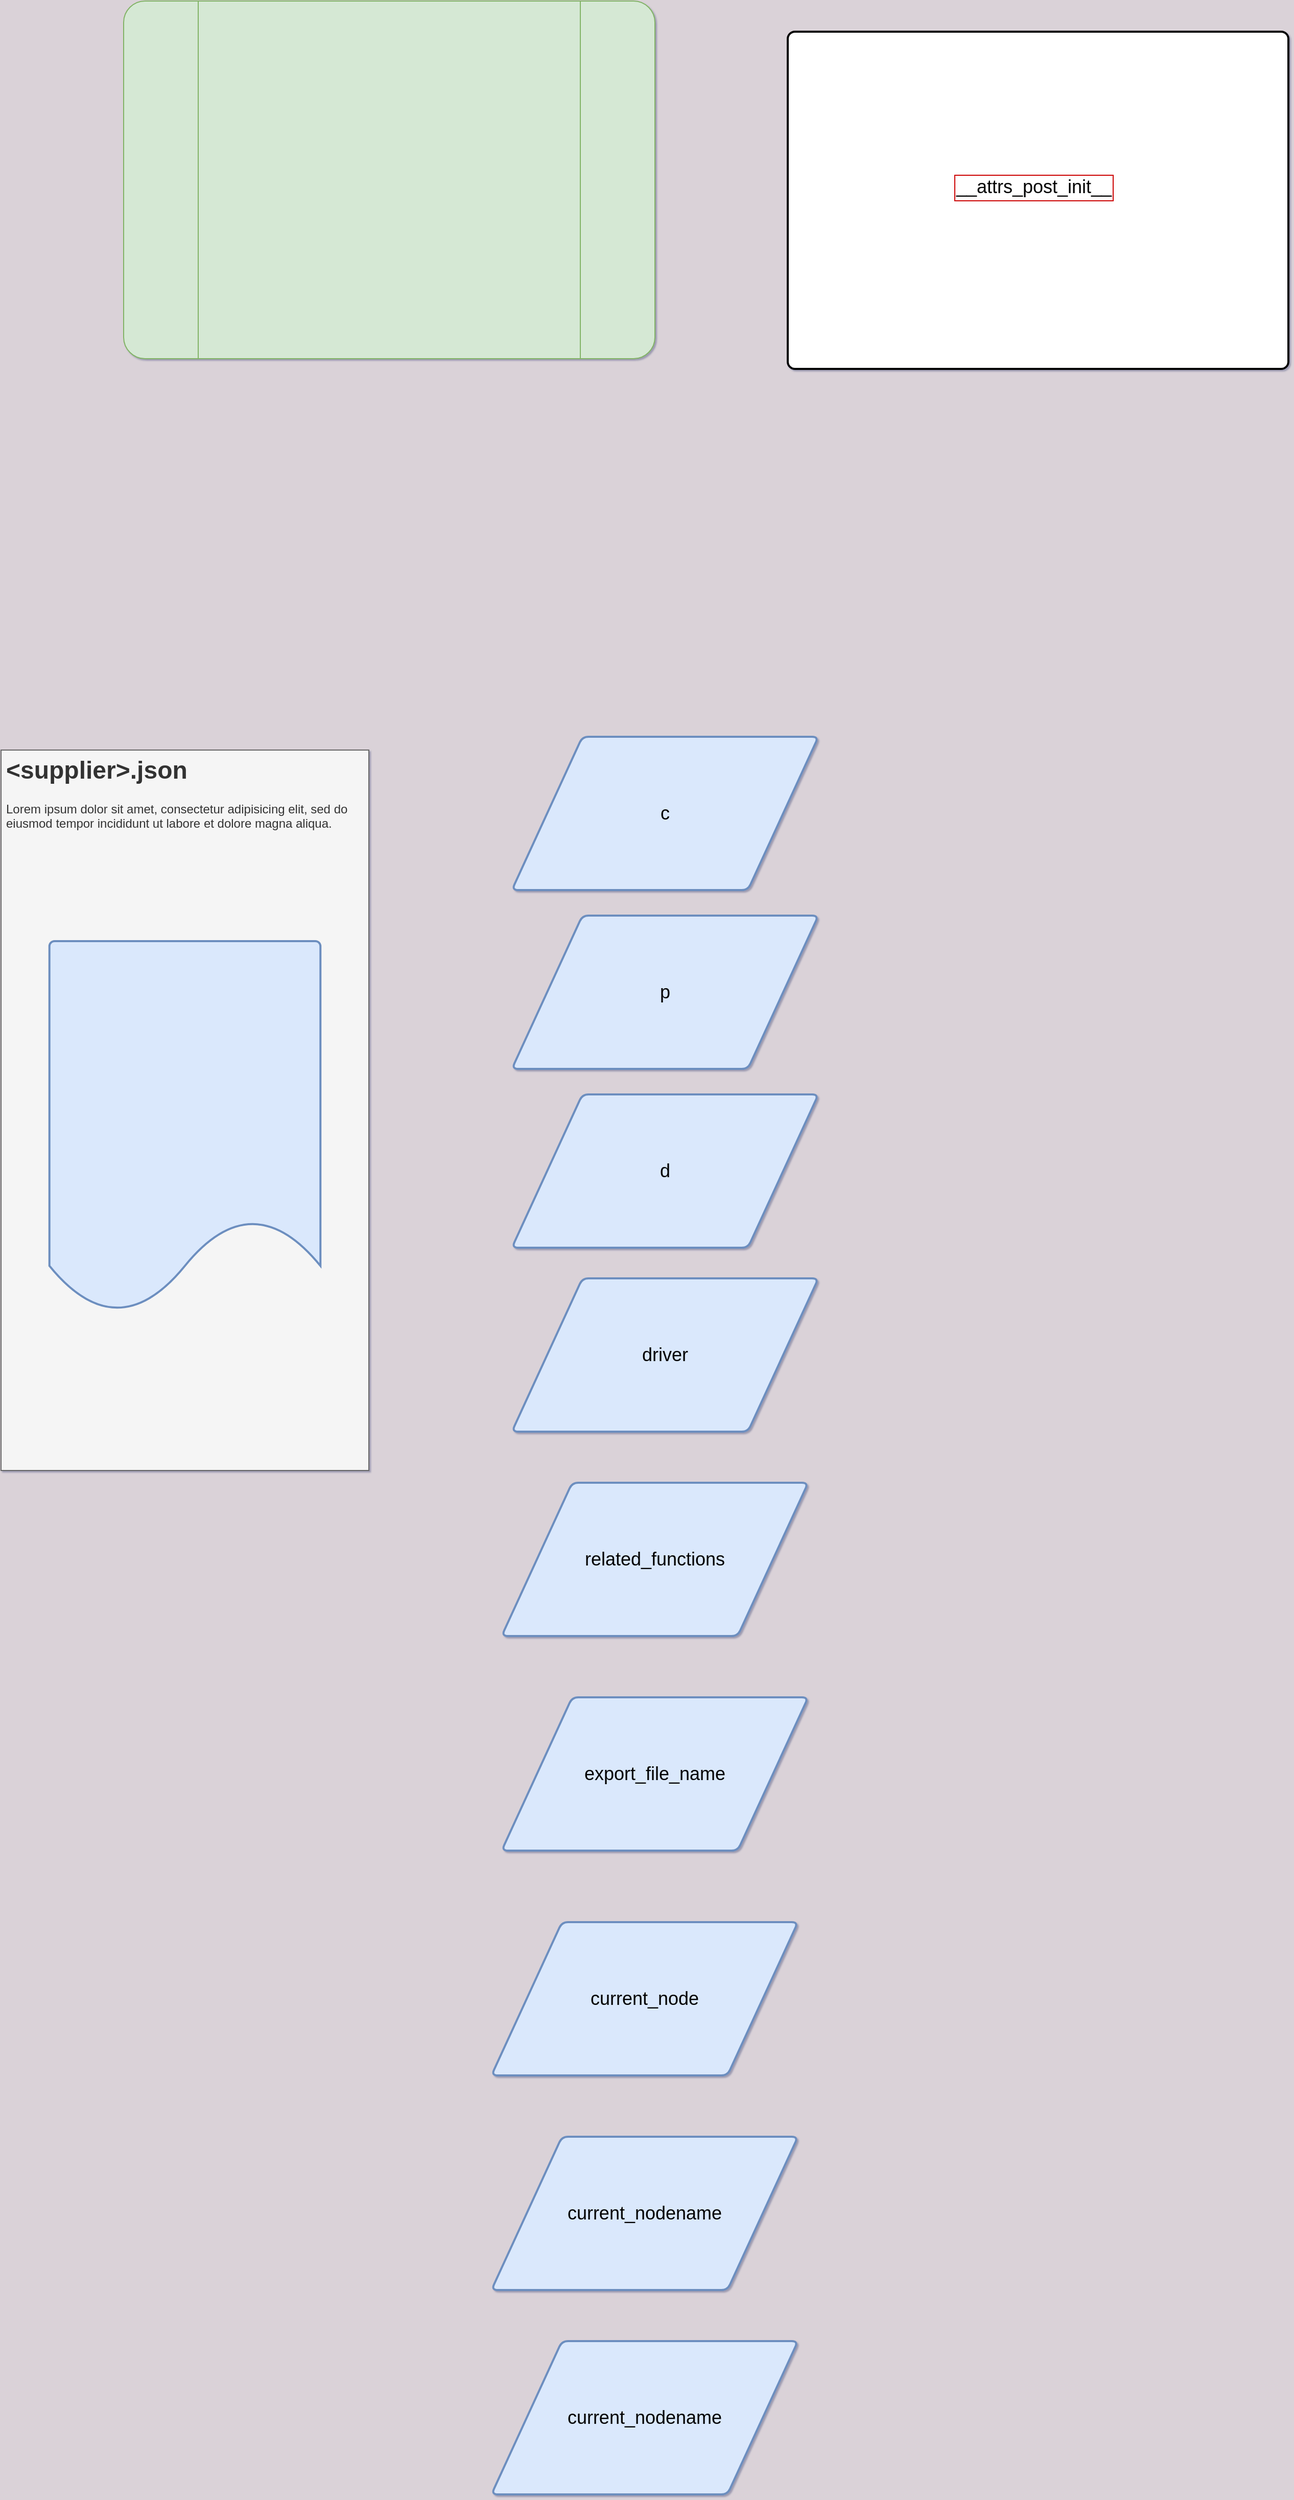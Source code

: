 <mxfile version="20.1.1" type="github" pages="4">
  <diagram name="class Supplier" id="edf60f1a-56cd-e834-aa8a-f176f3a09ee4">
    <mxGraphModel dx="4988" dy="3810" grid="1" gridSize="10" guides="1" tooltips="1" connect="1" arrows="1" fold="1" page="1" pageScale="1" pageWidth="1100" pageHeight="850" background="#DAD2D8" math="0" shadow="1">
      <root>
        <mxCell id="0" />
        <mxCell id="1" parent="0" />
        <mxCell id="ekk3zo_unMke56bc-vDB-21" value="c" style="shape=parallelogram;html=1;strokeWidth=2;perimeter=parallelogramPerimeter;whiteSpace=wrap;rounded=1;arcSize=12;size=0.23;fillColor=#dae8fc;strokeColor=#6c8ebf;shadow=0;aspect=fixed;fontSize=18;" parent="1" vertex="1">
          <mxGeometry x="560" y="60" width="300" height="150" as="geometry" />
        </mxCell>
        <mxCell id="ekk3zo_unMke56bc-vDB-23" value="" style="group" parent="1" vertex="1" connectable="0">
          <mxGeometry x="60" y="73" width="360" height="705" as="geometry" />
        </mxCell>
        <mxCell id="ekk3zo_unMke56bc-vDB-22" value="&lt;h1&gt;&amp;lt;supplier&amp;gt;.json&lt;/h1&gt;&lt;p&gt;Lorem ipsum dolor sit amet, consectetur adipisicing elit, sed do eiusmod tempor incididunt ut labore et dolore magna aliqua.&lt;/p&gt;" style="text;html=1;spacing=5;spacingTop=-20;whiteSpace=wrap;overflow=hidden;rounded=0;sketch=0;fillColor=#f5f5f5;fontColor=#333333;strokeColor=#666666;" parent="ekk3zo_unMke56bc-vDB-23" vertex="1">
          <mxGeometry width="360" height="705" as="geometry" />
        </mxCell>
        <mxCell id="ekk3zo_unMke56bc-vDB-20" value="" style="strokeWidth=2;html=1;shape=mxgraph.flowchart.document2;whiteSpace=wrap;size=0.25;rounded=1;fillColor=#dae8fc;strokeColor=#6c8ebf;" parent="ekk3zo_unMke56bc-vDB-23" vertex="1">
          <mxGeometry x="47.368" y="187.001" width="265.263" height="363.182" as="geometry" />
        </mxCell>
        <mxCell id="ekk3zo_unMke56bc-vDB-29" value="p" style="shape=parallelogram;html=1;strokeWidth=2;perimeter=parallelogramPerimeter;whiteSpace=wrap;rounded=1;arcSize=12;size=0.23;fillColor=#dae8fc;strokeColor=#6c8ebf;fontSize=18;" parent="1" vertex="1">
          <mxGeometry x="560" y="235" width="300" height="150" as="geometry" />
        </mxCell>
        <mxCell id="ekk3zo_unMke56bc-vDB-30" value="d" style="shape=parallelogram;html=1;strokeWidth=2;perimeter=parallelogramPerimeter;whiteSpace=wrap;rounded=1;arcSize=12;size=0.23;fillColor=#dae8fc;strokeColor=#6c8ebf;fontSize=18;" parent="1" vertex="1">
          <mxGeometry x="560" y="410" width="300" height="150" as="geometry" />
        </mxCell>
        <mxCell id="ekk3zo_unMke56bc-vDB-31" value="driver" style="shape=parallelogram;html=1;strokeWidth=2;perimeter=parallelogramPerimeter;whiteSpace=wrap;rounded=1;arcSize=12;size=0.23;fillColor=#dae8fc;strokeColor=#6c8ebf;fontSize=18;" parent="1" vertex="1">
          <mxGeometry x="560" y="590" width="300" height="150" as="geometry" />
        </mxCell>
        <mxCell id="gRubWgJmse4o6Z_lIU4u-2" value="&lt;table&gt;&lt;tbody&gt;&lt;tr&gt;&lt;td&gt;&lt;br&gt;&lt;/td&gt;&lt;td&gt;&lt;br&gt;&lt;/td&gt;&lt;/tr&gt;&lt;tr&gt;&lt;td&gt;&lt;br&gt;&lt;/td&gt;&lt;td&gt;&lt;br&gt;&lt;/td&gt;&lt;/tr&gt;&lt;tr&gt;&lt;td&gt;&lt;br&gt;&lt;/td&gt;&lt;td&gt;&lt;br&gt;&lt;/td&gt;&lt;/tr&gt;&lt;/tbody&gt;&lt;/table&gt;" style="verticalLabelPosition=bottom;verticalAlign=top;html=1;shape=process;whiteSpace=wrap;rounded=1;size=0.14;arcSize=6;fillColor=#d5e8d4;strokeColor=#82b366;fontSize=48;" parent="1" vertex="1">
          <mxGeometry x="180" y="-660" width="520" height="350" as="geometry" />
        </mxCell>
        <mxCell id="gRubWgJmse4o6Z_lIU4u-7" value="related_functions" style="shape=parallelogram;html=1;strokeWidth=2;perimeter=parallelogramPerimeter;whiteSpace=wrap;rounded=1;arcSize=12;size=0.23;fillColor=#dae8fc;strokeColor=#6c8ebf;shadow=0;aspect=fixed;fontSize=18;" parent="1" vertex="1">
          <mxGeometry x="550" y="790" width="300" height="150" as="geometry" />
        </mxCell>
        <mxCell id="gRubWgJmse4o6Z_lIU4u-8" value="export_file_name" style="shape=parallelogram;html=1;strokeWidth=2;perimeter=parallelogramPerimeter;whiteSpace=wrap;rounded=1;arcSize=12;size=0.23;fillColor=#dae8fc;strokeColor=#6c8ebf;shadow=0;aspect=fixed;fontSize=18;" parent="1" vertex="1">
          <mxGeometry x="550" y="1000" width="300" height="150" as="geometry" />
        </mxCell>
        <mxCell id="gRubWgJmse4o6Z_lIU4u-9" value="current_nodename" style="shape=parallelogram;html=1;strokeWidth=2;perimeter=parallelogramPerimeter;whiteSpace=wrap;rounded=1;arcSize=12;size=0.23;fillColor=#dae8fc;strokeColor=#6c8ebf;shadow=0;aspect=fixed;fontSize=18;" parent="1" vertex="1">
          <mxGeometry x="540" y="1430" width="300" height="150" as="geometry" />
        </mxCell>
        <mxCell id="gRubWgJmse4o6Z_lIU4u-10" value="current_nodename" style="shape=parallelogram;html=1;strokeWidth=2;perimeter=parallelogramPerimeter;whiteSpace=wrap;rounded=1;arcSize=12;size=0.23;fillColor=#dae8fc;strokeColor=#6c8ebf;shadow=0;aspect=fixed;fontSize=18;" parent="1" vertex="1">
          <mxGeometry x="540" y="1630" width="300" height="150" as="geometry" />
        </mxCell>
        <mxCell id="gRubWgJmse4o6Z_lIU4u-11" value="current_node" style="shape=parallelogram;html=1;strokeWidth=2;perimeter=parallelogramPerimeter;whiteSpace=wrap;rounded=1;arcSize=12;size=0.23;fillColor=#dae8fc;strokeColor=#6c8ebf;shadow=0;aspect=fixed;fontSize=18;" parent="1" vertex="1">
          <mxGeometry x="540" y="1220" width="300" height="150" as="geometry" />
        </mxCell>
        <mxCell id="gRubWgJmse4o6Z_lIU4u-12" value="&lt;table&gt;&lt;tbody&gt;&lt;tr&gt;&lt;td style=&quot;border: 1px solid rgb(204, 0, 0); border-collapse: collapse;&quot; border=&quot;1&quot;&gt;__attrs_post_init__&lt;/td&gt;&lt;td&gt;&lt;br&gt;&lt;/td&gt;&lt;td&gt;&lt;br&gt;&lt;/td&gt;&lt;/tr&gt;&lt;tr&gt;&lt;td&gt;&lt;br&gt;&lt;/td&gt;&lt;td&gt;&lt;br&gt;&lt;/td&gt;&lt;td&gt;&lt;br&gt;&lt;/td&gt;&lt;/tr&gt;&lt;/tbody&gt;&lt;/table&gt;" style="rounded=1;whiteSpace=wrap;html=1;absoluteArcSize=1;arcSize=14;strokeWidth=2;fontSize=18;" parent="1" vertex="1">
          <mxGeometry x="830" y="-630" width="490" height="330" as="geometry" />
        </mxCell>
      </root>
    </mxGraphModel>
  </diagram>
  <diagram name="class Driver" id="ysdDV4_WqvMWStNbYexU">
    <mxGraphModel dx="5007" dy="3567" grid="1" gridSize="10" guides="1" tooltips="1" connect="1" arrows="1" fold="1" page="1" pageScale="1" pageWidth="850" pageHeight="1100" background="#E1EDD4" math="0" shadow="1">
      <root>
        <mxCell id="ObKBtXxkil_jg0MMg40D-0" />
        <mxCell id="ObKBtXxkil_jg0MMg40D-1" parent="ObKBtXxkil_jg0MMg40D-0" />
        <mxCell id="kFt157m3q0Afi2noqqad-6" value="" style="group" vertex="1" connectable="0" parent="ObKBtXxkil_jg0MMg40D-1">
          <mxGeometry x="680" y="-450" width="640" height="440" as="geometry" />
        </mxCell>
        <mxCell id="ObKBtXxkil_jg0MMg40D-15" value="&lt;table&gt;&lt;tbody&gt;&lt;tr&gt;&lt;td style=&quot;border: 1px solid rgb(204, 0, 0); border-collapse: collapse;&quot; border=&quot;1&quot;&gt;__attrs_post_init__&lt;/td&gt;&lt;td&gt;&lt;br&gt;&lt;/td&gt;&lt;td&gt;&lt;br&gt;&lt;/td&gt;&lt;/tr&gt;&lt;tr&gt;&lt;td&gt;&lt;br&gt;&lt;/td&gt;&lt;td&gt;&lt;br&gt;&lt;/td&gt;&lt;td&gt;&lt;br&gt;&lt;/td&gt;&lt;/tr&gt;&lt;/tbody&gt;&lt;/table&gt;" style="rounded=1;whiteSpace=wrap;html=1;absoluteArcSize=1;arcSize=14;strokeWidth=2;fontSize=18;" parent="kFt157m3q0Afi2noqqad-6" vertex="1">
          <mxGeometry width="640" height="440" as="geometry" />
        </mxCell>
        <mxCell id="kFt157m3q0Afi2noqqad-0" value="self" style="swimlane;fontStyle=0;childLayout=stackLayout;horizontal=1;startSize=30;horizontalStack=0;resizeParent=1;resizeParentMax=0;resizeLast=0;collapsible=1;marginBottom=0;fillColor=#67AB9F;strokeColor=#6c8ebf;" vertex="1" parent="kFt157m3q0Afi2noqqad-6">
          <mxGeometry x="40" y="30" width="140" height="120" as="geometry" />
        </mxCell>
        <mxCell id="kFt157m3q0Afi2noqqad-2" value="driver" style="text;strokeColor=none;fillColor=none;align=left;verticalAlign=middle;spacingLeft=4;spacingRight=4;overflow=hidden;points=[[0,0.5],[1,0.5]];portConstraint=eastwest;rotatable=0;" vertex="1" parent="kFt157m3q0Afi2noqqad-0">
          <mxGeometry y="30" width="140" height="30" as="geometry" />
        </mxCell>
        <mxCell id="kFt157m3q0Afi2noqqad-1" value="cookies_file_path" style="text;strokeColor=#6c8ebf;fillColor=#dae8fc;align=left;verticalAlign=middle;spacingLeft=4;spacingRight=4;overflow=hidden;points=[[0,0.5],[1,0.5]];portConstraint=eastwest;rotatable=0;" vertex="1" parent="kFt157m3q0Afi2noqqad-0">
          <mxGeometry y="60" width="140" height="30" as="geometry" />
        </mxCell>
        <mxCell id="kFt157m3q0Afi2noqqad-3" value="Item 3" style="text;strokeColor=none;fillColor=none;align=left;verticalAlign=middle;spacingLeft=4;spacingRight=4;overflow=hidden;points=[[0,0.5],[1,0.5]];portConstraint=eastwest;rotatable=0;" vertex="1" parent="kFt157m3q0Afi2noqqad-0">
          <mxGeometry y="90" width="140" height="30" as="geometry" />
        </mxCell>
        <mxCell id="ObKBtXxkil_jg0MMg40D-3" value="" style="group" parent="ObKBtXxkil_jg0MMg40D-1" vertex="1" connectable="0">
          <mxGeometry x="60" y="73" width="360" height="705" as="geometry" />
        </mxCell>
        <mxCell id="ObKBtXxkil_jg0MMg40D-4" value="&lt;h1&gt;&amp;lt;supplier&amp;gt;.json&lt;/h1&gt;&lt;p&gt;Lorem ipsum dolor sit amet, consectetur adipisicing elit, sed do eiusmod tempor incididunt ut labore et dolore magna aliqua.&lt;/p&gt;" style="text;html=1;spacing=5;spacingTop=-20;whiteSpace=wrap;overflow=hidden;rounded=0;sketch=0;fillColor=#f5f5f5;fontColor=#333333;strokeColor=#666666;" parent="ObKBtXxkil_jg0MMg40D-3" vertex="1">
          <mxGeometry width="360" height="705" as="geometry" />
        </mxCell>
        <mxCell id="ObKBtXxkil_jg0MMg40D-5" value="" style="strokeWidth=2;html=1;shape=mxgraph.flowchart.document2;whiteSpace=wrap;size=0.25;rounded=1;fillColor=#dae8fc;strokeColor=#6c8ebf;" parent="ObKBtXxkil_jg0MMg40D-3" vertex="1">
          <mxGeometry x="47.368" y="187.001" width="265.263" height="363.182" as="geometry" />
        </mxCell>
        <mxCell id="kFt157m3q0Afi2noqqad-8" style="edgeStyle=orthogonalEdgeStyle;rounded=0;orthogonalLoop=1;jettySize=auto;html=1;" edge="1" parent="ObKBtXxkil_jg0MMg40D-1" source="ObKBtXxkil_jg0MMg40D-2" target="kFt157m3q0Afi2noqqad-1">
          <mxGeometry relative="1" as="geometry" />
        </mxCell>
        <mxCell id="ObKBtXxkil_jg0MMg40D-2" value="cookies_file_path" style="shape=parallelogram;html=1;strokeWidth=2;perimeter=parallelogramPerimeter;whiteSpace=wrap;rounded=1;arcSize=12;size=0.23;fillColor=#dae8fc;strokeColor=#6c8ebf;shadow=0;aspect=fixed;fontSize=18;" parent="ObKBtXxkil_jg0MMg40D-1" vertex="1">
          <mxGeometry y="-250" width="300" height="150" as="geometry" />
        </mxCell>
        <mxCell id="ObKBtXxkil_jg0MMg40D-6" value="cookies" style="shape=parallelogram;html=1;strokeWidth=2;perimeter=parallelogramPerimeter;whiteSpace=wrap;rounded=1;arcSize=12;size=0.23;fillColor=#dae8fc;strokeColor=#6c8ebf;fontSize=18;" parent="ObKBtXxkil_jg0MMg40D-1" vertex="1">
          <mxGeometry x="880" y="155" width="300" height="150" as="geometry" />
        </mxCell>
        <mxCell id="ObKBtXxkil_jg0MMg40D-7" value="headers" style="shape=parallelogram;html=1;strokeWidth=2;perimeter=parallelogramPerimeter;whiteSpace=wrap;rounded=1;arcSize=12;size=0.23;fillColor=#dae8fc;strokeColor=#6c8ebf;fontSize=18;" parent="ObKBtXxkil_jg0MMg40D-1" vertex="1">
          <mxGeometry x="880" y="330" width="300" height="150" as="geometry" />
        </mxCell>
        <mxCell id="ObKBtXxkil_jg0MMg40D-8" value="driver" style="shape=parallelogram;html=1;strokeWidth=2;perimeter=parallelogramPerimeter;whiteSpace=wrap;rounded=1;arcSize=12;size=0.23;fillColor=#dae8fc;strokeColor=#6c8ebf;fontSize=18;" parent="ObKBtXxkil_jg0MMg40D-1" vertex="1">
          <mxGeometry x="880" y="510" width="300" height="150" as="geometry" />
        </mxCell>
        <mxCell id="ObKBtXxkil_jg0MMg40D-10" value="previous_url" style="shape=parallelogram;html=1;strokeWidth=2;perimeter=parallelogramPerimeter;whiteSpace=wrap;rounded=1;arcSize=12;size=0.23;fillColor=#dae8fc;strokeColor=#6c8ebf;shadow=0;aspect=fixed;fontSize=18;" parent="ObKBtXxkil_jg0MMg40D-1" vertex="1">
          <mxGeometry x="870" y="710" width="300" height="150" as="geometry" />
        </mxCell>
        <mxCell id="ObKBtXxkil_jg0MMg40D-11" value="current_url" style="shape=parallelogram;html=1;strokeWidth=2;perimeter=parallelogramPerimeter;whiteSpace=wrap;rounded=1;arcSize=12;size=0.23;fillColor=#dae8fc;strokeColor=#6c8ebf;shadow=0;aspect=fixed;fontSize=18;" parent="ObKBtXxkil_jg0MMg40D-1" vertex="1">
          <mxGeometry x="870" y="920" width="300" height="150" as="geometry" />
        </mxCell>
        <mxCell id="ObKBtXxkil_jg0MMg40D-12" value="current_nodename" style="shape=parallelogram;html=1;strokeWidth=2;perimeter=parallelogramPerimeter;whiteSpace=wrap;rounded=1;arcSize=12;size=0.23;fillColor=#dae8fc;strokeColor=#6c8ebf;shadow=0;aspect=fixed;fontSize=18;" parent="ObKBtXxkil_jg0MMg40D-1" vertex="1">
          <mxGeometry x="860" y="1350" width="300" height="150" as="geometry" />
        </mxCell>
        <mxCell id="ObKBtXxkil_jg0MMg40D-13" value="current_nodename" style="shape=parallelogram;html=1;strokeWidth=2;perimeter=parallelogramPerimeter;whiteSpace=wrap;rounded=1;arcSize=12;size=0.23;fillColor=#dae8fc;strokeColor=#6c8ebf;shadow=0;aspect=fixed;fontSize=18;" parent="ObKBtXxkil_jg0MMg40D-1" vertex="1">
          <mxGeometry x="860" y="1550" width="300" height="150" as="geometry" />
        </mxCell>
        <mxCell id="ObKBtXxkil_jg0MMg40D-14" value="current_node" style="shape=parallelogram;html=1;strokeWidth=2;perimeter=parallelogramPerimeter;whiteSpace=wrap;rounded=1;arcSize=12;size=0.23;fillColor=#dae8fc;strokeColor=#6c8ebf;shadow=0;aspect=fixed;fontSize=18;" parent="ObKBtXxkil_jg0MMg40D-1" vertex="1">
          <mxGeometry x="860" y="1140" width="300" height="150" as="geometry" />
        </mxCell>
        <UserObject label="" link="data:page/id,7iAC8ZQK8H3TLRAQ1f7X" id="4UZWkDY0jjx3Zt7lkLAx-0">
          <mxCell style="group;fillColor=#67AB9F;" vertex="1" connectable="0" parent="ObKBtXxkil_jg0MMg40D-1">
            <mxGeometry x="-325" y="-950" width="950" height="420" as="geometry" />
          </mxCell>
        </UserObject>
        <mxCell id="4UZWkDY0jjx3Zt7lkLAx-1" value="WD" style="swimlane;startSize=20;horizontal=1;containerType=tree;fontSize=48;rounded=1;shadow=1;arcSize=13;fillColor=#67AB9F;" vertex="1" parent="4UZWkDY0jjx3Zt7lkLAx-0">
          <mxGeometry x="691.456" width="258.544" height="397.5" as="geometry" />
        </mxCell>
        <mxCell id="4UZWkDY0jjx3Zt7lkLAx-2" style="edgeStyle=orthogonalEdgeStyle;curved=0;rounded=1;sketch=0;orthogonalLoop=1;jettySize=auto;html=1;fontColor=#143642;strokeColor=#A8201A;fillColor=#FAE5C7;entryX=0;entryY=0.5;entryDx=0;entryDy=0;" edge="1" parent="4UZWkDY0jjx3Zt7lkLAx-0" source="4UZWkDY0jjx3Zt7lkLAx-3" target="4UZWkDY0jjx3Zt7lkLAx-1">
          <mxGeometry relative="1" as="geometry">
            <mxPoint x="703.481" y="270.0" as="targetPoint" />
          </mxGeometry>
        </mxCell>
        <mxCell id="4UZWkDY0jjx3Zt7lkLAx-3" value="" style="pointerEvents=1;verticalLabelPosition=bottom;shadow=0;dashed=0;align=center;html=1;verticalAlign=top;shape=mxgraph.electrical.electro-mechanical.selectorSwitch3Position2;elSwitchState=1;rounded=1;sketch=0;fontColor=#143642;strokeColor=#0F8B8D;fillColor=#FAE5C7;flipH=1;" vertex="1" parent="4UZWkDY0jjx3Zt7lkLAx-0">
          <mxGeometry x="374.589" y="190.5" width="186.392" height="177" as="geometry" />
        </mxCell>
        <mxCell id="4UZWkDY0jjx3Zt7lkLAx-4" style="edgeStyle=orthogonalEdgeStyle;curved=0;rounded=1;sketch=0;orthogonalLoop=1;jettySize=auto;html=1;fontColor=#143642;strokeColor=#A8201A;fillColor=#FAE5C7;" edge="1" parent="4UZWkDY0jjx3Zt7lkLAx-0" source="4UZWkDY0jjx3Zt7lkLAx-5" target="4UZWkDY0jjx3Zt7lkLAx-3">
          <mxGeometry relative="1" as="geometry">
            <Array as="points">
              <mxPoint x="444.937" y="153.75" />
            </Array>
          </mxGeometry>
        </mxCell>
        <mxCell id="4UZWkDY0jjx3Zt7lkLAx-5" value="seleniumwire&#xa;" style="swimlane;startSize=20;horizontal=1;containerType=tree;fontSize=24;rounded=1;shadow=1;arcSize=13;fillColor=#67AB9F;" vertex="1" parent="4UZWkDY0jjx3Zt7lkLAx-0">
          <mxGeometry x="6.013" y="127.5" width="192.405" height="52.5" as="geometry" />
        </mxCell>
        <mxCell id="4UZWkDY0jjx3Zt7lkLAx-6" style="edgeStyle=orthogonalEdgeStyle;curved=0;rounded=1;sketch=0;orthogonalLoop=1;jettySize=auto;html=1;fontColor=#143642;strokeColor=#A8201A;fillColor=#FAE5C7;entryX=0.671;entryY=0.494;entryDx=0;entryDy=0;entryPerimeter=0;" edge="1" parent="4UZWkDY0jjx3Zt7lkLAx-0" source="4UZWkDY0jjx3Zt7lkLAx-7" target="4UZWkDY0jjx3Zt7lkLAx-3">
          <mxGeometry relative="1" as="geometry" />
        </mxCell>
        <mxCell id="4UZWkDY0jjx3Zt7lkLAx-7" value="kora" style="swimlane;startSize=20;horizontal=1;containerType=tree;fontSize=24;rounded=1;shadow=1;arcSize=13;fillColor=#67AB9F;" vertex="1" parent="4UZWkDY0jjx3Zt7lkLAx-0">
          <mxGeometry y="255.375" width="204.43" height="47.25" as="geometry" />
        </mxCell>
        <mxCell id="4UZWkDY0jjx3Zt7lkLAx-8" style="edgeStyle=orthogonalEdgeStyle;curved=0;rounded=1;sketch=0;orthogonalLoop=1;jettySize=auto;html=1;entryX=0.655;entryY=1;entryDx=0;entryDy=0;entryPerimeter=0;fontColor=#143642;strokeColor=#A8201A;fillColor=#FAE5C7;" edge="1" parent="4UZWkDY0jjx3Zt7lkLAx-0" source="4UZWkDY0jjx3Zt7lkLAx-9" target="4UZWkDY0jjx3Zt7lkLAx-3">
          <mxGeometry relative="1" as="geometry" />
        </mxCell>
        <mxCell id="4UZWkDY0jjx3Zt7lkLAx-9" value="selenium" style="swimlane;startSize=20;horizontal=1;containerType=tree;fontSize=24;rounded=1;shadow=1;arcSize=13;fillColor=#67AB9F;" vertex="1" parent="4UZWkDY0jjx3Zt7lkLAx-0">
          <mxGeometry x="6.013" y="367.5" width="192.405" height="52.5" as="geometry" />
        </mxCell>
        <mxCell id="4UZWkDY0jjx3Zt7lkLAx-11" style="edgeStyle=orthogonalEdgeStyle;rounded=0;orthogonalLoop=1;jettySize=auto;html=1;fontSize=24;" edge="1" parent="ObKBtXxkil_jg0MMg40D-1" source="4UZWkDY0jjx3Zt7lkLAx-1" target="kFt157m3q0Afi2noqqad-2">
          <mxGeometry relative="1" as="geometry">
            <mxPoint x="550.0" y="-400" as="targetPoint" />
          </mxGeometry>
        </mxCell>
      </root>
    </mxGraphModel>
  </diagram>
  <diagram id="yhTf4TmdZgpS1rNykIqM" name="main">
    <mxGraphModel dx="4988" dy="2960" grid="1" gridSize="10" guides="1" tooltips="1" connect="1" arrows="1" fold="1" page="1" pageScale="1" pageWidth="827" pageHeight="1169" math="0" shadow="0">
      <root>
        <mxCell id="0" />
        <mxCell id="1" parent="0" />
      </root>
    </mxGraphModel>
  </diagram>
  <diagram id="7iAC8ZQK8H3TLRAQ1f7X" name="WD">
    <mxGraphModel dx="2905" dy="1233" grid="1" gridSize="10" guides="1" tooltips="1" connect="1" arrows="1" fold="1" page="1" pageScale="1" pageWidth="827" pageHeight="1169" math="0" shadow="0">
      <root>
        <mxCell id="0" />
        <mxCell id="1" parent="0" />
        <mxCell id="RZP5flqo9xvCFaI_fnCC-2" value="WD" style="swimlane;startSize=20;horizontal=1;containerType=tree;fontSize=48;rounded=1;shadow=1;arcSize=13;" parent="1" vertex="1">
          <mxGeometry x="250" y="180" width="430" height="530" as="geometry" />
        </mxCell>
        <mxCell id="nxyVBPn4yPl69uEo1c-U-17" style="edgeStyle=orthogonalEdgeStyle;curved=0;rounded=1;sketch=0;orthogonalLoop=1;jettySize=auto;html=1;fontSize=18;entryX=0;entryY=0.5;entryDx=0;entryDy=0;" parent="1" source="RZP5flqo9xvCFaI_fnCC-4" target="RZP5flqo9xvCFaI_fnCC-2" edge="1">
          <mxGeometry relative="1" as="geometry">
            <mxPoint x="260" y="460" as="targetPoint" />
          </mxGeometry>
        </mxCell>
        <mxCell id="RZP5flqo9xvCFaI_fnCC-4" value="" style="pointerEvents=1;verticalLabelPosition=bottom;shadow=0;dashed=0;align=center;html=1;verticalAlign=top;shape=mxgraph.electrical.electro-mechanical.selectorSwitch3Position2;elSwitchState=1;rounded=1;sketch=0;fontColor=#143642;strokeColor=#0F8B8D;fillColor=#FAE5C7;flipH=1;" parent="1" vertex="1">
          <mxGeometry x="-10" y="335" width="210" height="105" as="geometry" />
        </mxCell>
        <mxCell id="nxyVBPn4yPl69uEo1c-U-16" style="edgeStyle=orthogonalEdgeStyle;curved=0;rounded=1;sketch=0;orthogonalLoop=1;jettySize=auto;html=1;exitX=0.75;exitY=1;exitDx=0;exitDy=0;entryX=0.994;entryY=0.064;entryDx=0;entryDy=0;entryPerimeter=0;fontSize=18;" parent="1" source="RZP5flqo9xvCFaI_fnCC-6" target="RZP5flqo9xvCFaI_fnCC-4" edge="1">
          <mxGeometry relative="1" as="geometry" />
        </mxCell>
        <mxCell id="nxyVBPn4yPl69uEo1c-U-15" style="edgeStyle=orthogonalEdgeStyle;curved=0;rounded=1;sketch=0;orthogonalLoop=1;jettySize=auto;html=1;entryX=0.873;entryY=0.502;entryDx=0;entryDy=0;entryPerimeter=0;fontSize=18;" parent="1" source="RZP5flqo9xvCFaI_fnCC-8" target="RZP5flqo9xvCFaI_fnCC-4" edge="1">
          <mxGeometry relative="1" as="geometry" />
        </mxCell>
        <mxCell id="nxyVBPn4yPl69uEo1c-U-14" style="edgeStyle=orthogonalEdgeStyle;curved=0;rounded=1;sketch=0;orthogonalLoop=1;jettySize=auto;html=1;entryX=0.679;entryY=0.946;entryDx=0;entryDy=0;entryPerimeter=0;fontSize=18;" parent="1" source="RZP5flqo9xvCFaI_fnCC-10" target="RZP5flqo9xvCFaI_fnCC-4" edge="1">
          <mxGeometry relative="1" as="geometry">
            <Array as="points">
              <mxPoint x="-238" y="882" />
            </Array>
          </mxGeometry>
        </mxCell>
        <mxCell id="nxyVBPn4yPl69uEo1c-U-18" value="" style="group" parent="1" vertex="1" connectable="0">
          <mxGeometry x="-827" y="170" width="260" height="495" as="geometry" />
        </mxCell>
        <mxCell id="RZP5flqo9xvCFaI_fnCC-6" value="SWWD" style="swimlane;startSize=20;horizontal=1;containerType=tree;fontSize=48;rounded=1;shadow=1;arcSize=13;" parent="nxyVBPn4yPl69uEo1c-U-18" vertex="1">
          <mxGeometry x="10" width="250" height="120" as="geometry" />
        </mxCell>
        <mxCell id="nxyVBPn4yPl69uEo1c-U-10" value="&lt;span style=&quot;font-size: 18px;&quot;&gt;seleniumwire&lt;br&gt;&lt;/span&gt;" style="text;html=1;resizable=0;autosize=1;align=center;verticalAlign=middle;points=[];fillColor=none;strokeColor=none;rounded=0;sketch=0;" parent="RZP5flqo9xvCFaI_fnCC-6" vertex="1">
          <mxGeometry x="60" y="50" width="130" height="40" as="geometry" />
        </mxCell>
        <mxCell id="RZP5flqo9xvCFaI_fnCC-8" value="KWD" style="swimlane;startSize=20;horizontal=1;containerType=tree;fontSize=48;rounded=1;shadow=1;arcSize=13;" parent="nxyVBPn4yPl69uEo1c-U-18" vertex="1">
          <mxGeometry y="205.13" width="250" height="120" as="geometry" />
        </mxCell>
        <mxCell id="nxyVBPn4yPl69uEo1c-U-11" value="&lt;font style=&quot;font-size: 18px;&quot;&gt;kora&lt;/font&gt;" style="text;html=1;resizable=0;autosize=1;align=center;verticalAlign=middle;points=[];fillColor=none;strokeColor=none;rounded=0;sketch=0;" parent="RZP5flqo9xvCFaI_fnCC-8" vertex="1">
          <mxGeometry x="95" y="55.37" width="60" height="40" as="geometry" />
        </mxCell>
        <mxCell id="RZP5flqo9xvCFaI_fnCC-10" value="SWD" style="swimlane;startSize=20;horizontal=1;containerType=tree;fontSize=48;rounded=1;shadow=1;arcSize=13;" parent="nxyVBPn4yPl69uEo1c-U-18" vertex="1">
          <mxGeometry x="10" y="350" width="250" height="145" as="geometry" />
        </mxCell>
        <mxCell id="nxyVBPn4yPl69uEo1c-U-3" value="&lt;font style=&quot;font-size: 18px;&quot;&gt;selenium native&lt;/font&gt;" style="text;html=1;resizable=0;autosize=1;align=center;verticalAlign=middle;points=[];fillColor=none;strokeColor=none;rounded=0;sketch=0;" parent="RZP5flqo9xvCFaI_fnCC-10" vertex="1">
          <mxGeometry x="50" y="105" width="150" height="40" as="geometry" />
        </mxCell>
      </root>
    </mxGraphModel>
  </diagram>
</mxfile>
